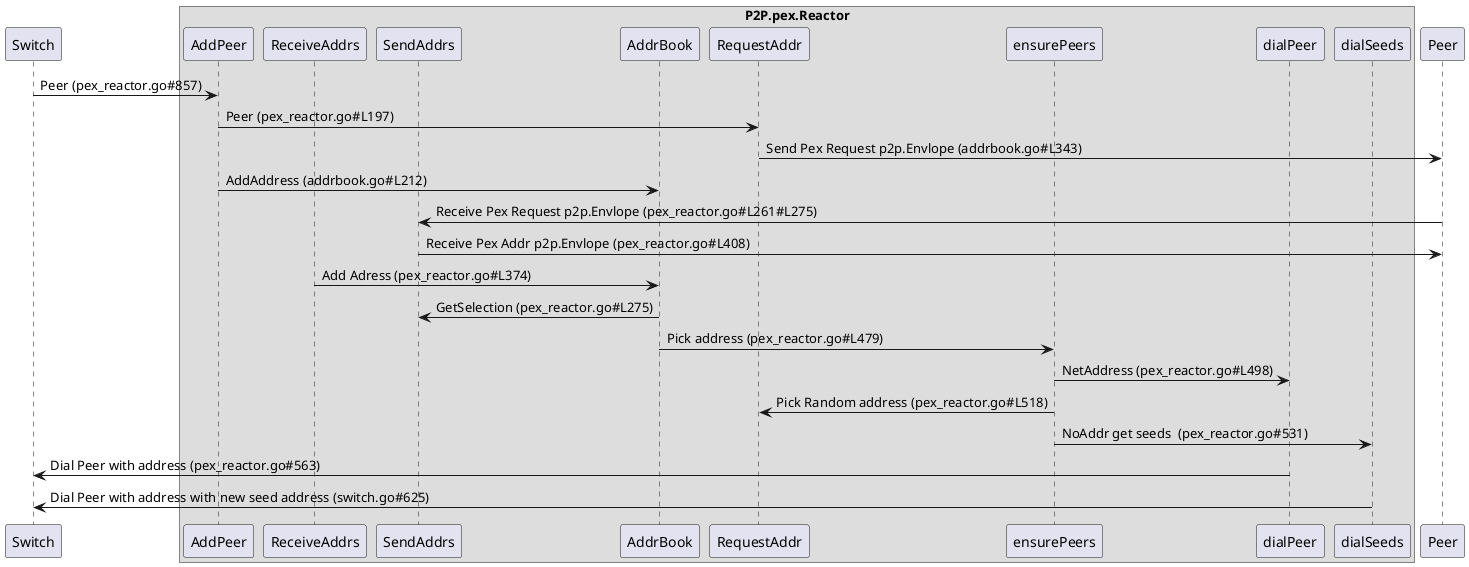 @startuml

participant "Switch" as SW


box "P2P.pex.Reactor"
participant "AddPeer" as AP
participant "ReceiveAddrs" as RA
participant "SendAddrs" as SA
participant "AddrBook" as AB
participant "RequestAddr" as RQA
participant "ensurePeers" as EP
participant "dialPeer" as DP
participant "dialSeeds" as DS
end box

participant "Peer" as PR

SW -> AP: Peer (pex_reactor.go#857)
AP -> RQA: Peer (pex_reactor.go#L197)
RQA -> PR: Send Pex Request p2p.Envlope (addrbook.go#L343)
AP -> AB: AddAddress (addrbook.go#L212)

PR -> SA: Receive Pex Request p2p.Envlope (pex_reactor.go#L261#L275)
SA -> PR: Receive Pex Addr p2p.Envlope (pex_reactor.go#L408)

RA -> AB: Add Adress (pex_reactor.go#L374)
AB -> SA: GetSelection (pex_reactor.go#L275)

AB -> EP: Pick address (pex_reactor.go#L479)
EP -> DP: NetAddress (pex_reactor.go#L498)
EP -> RQA: Pick Random address (pex_reactor.go#L518)
EP -> DS: NoAddr get seeds  (pex_reactor.go#531)

DP -> SW: Dial Peer with address (pex_reactor.go#563)
DS -> SW: Dial Peer with address with new seed address (switch.go#625)

@endtuml
